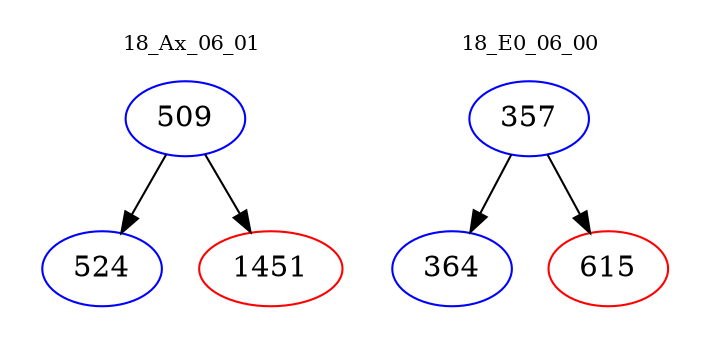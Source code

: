 digraph{
subgraph cluster_0 {
color = white
label = "18_Ax_06_01";
fontsize=10;
T0_509 [label="509", color="blue"]
T0_509 -> T0_524 [color="black"]
T0_524 [label="524", color="blue"]
T0_509 -> T0_1451 [color="black"]
T0_1451 [label="1451", color="red"]
}
subgraph cluster_1 {
color = white
label = "18_E0_06_00";
fontsize=10;
T1_357 [label="357", color="blue"]
T1_357 -> T1_364 [color="black"]
T1_364 [label="364", color="blue"]
T1_357 -> T1_615 [color="black"]
T1_615 [label="615", color="red"]
}
}
